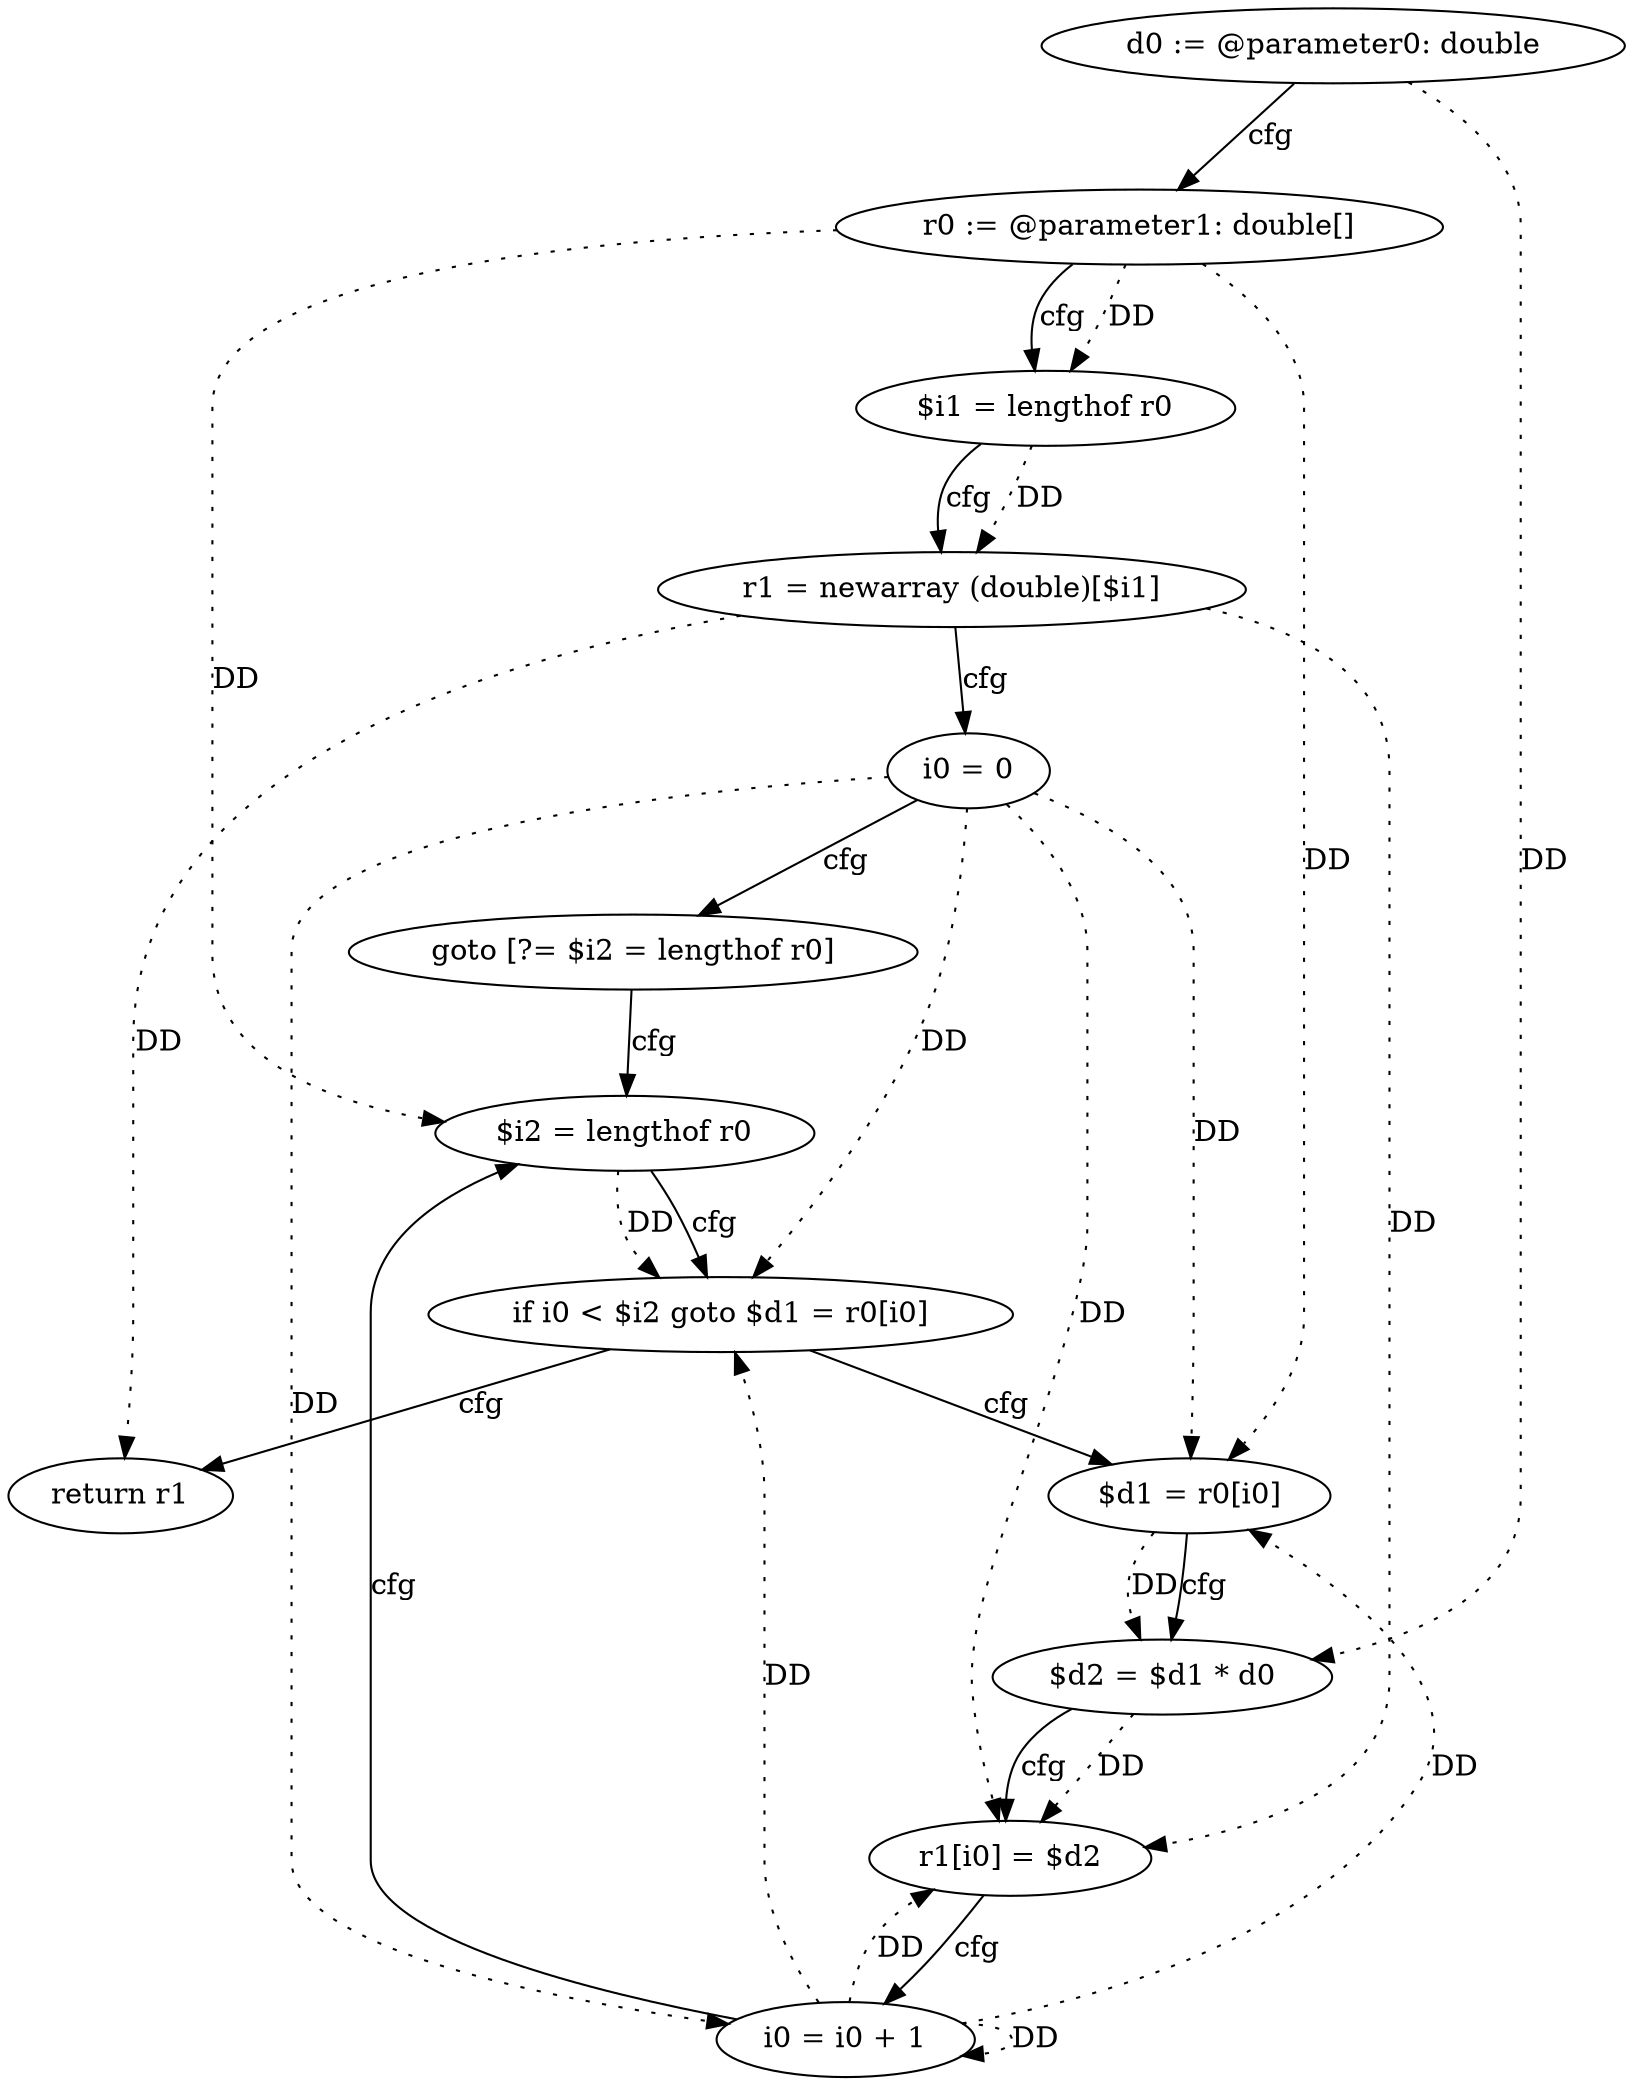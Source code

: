 digraph "scale" {
    "0" [label="d0 := @parameter0: double",];
    "1" [label="r0 := @parameter1: double[]",];
    "2" [label="$i1 = lengthof r0",];
    "3" [label="r1 = newarray (double)[$i1]",];
    "4" [label="i0 = 0",];
    "5" [label="goto [?= $i2 = lengthof r0]",];
    "6" [label="$d1 = r0[i0]",];
    "7" [label="$d2 = $d1 * d0",];
    "8" [label="r1[i0] = $d2",];
    "9" [label="i0 = i0 + 1",];
    "10" [label="$i2 = lengthof r0",];
    "11" [label="if i0 < $i2 goto $d1 = r0[i0]",];
    "12" [label="return r1",];
    "0"->"7" [label="DD",style=dotted,];
    "1"->"2" [label="DD",style=dotted,];
    "1"->"6" [label="DD",style=dotted,];
    "1"->"10" [label="DD",style=dotted,];
    "2"->"3" [label="DD",style=dotted,];
    "3"->"8" [label="DD",style=dotted,];
    "3"->"12" [label="DD",style=dotted,];
    "4"->"6" [label="DD",style=dotted,];
    "4"->"8" [label="DD",style=dotted,];
    "4"->"9" [label="DD",style=dotted,];
    "4"->"11" [label="DD",style=dotted,];
    "6"->"7" [label="DD",style=dotted,];
    "7"->"8" [label="DD",style=dotted,];
    "9"->"6" [label="DD",style=dotted,];
    "9"->"8" [label="DD",style=dotted,];
    "9"->"9" [label="DD",style=dotted,];
    "9"->"11" [label="DD",style=dotted,];
    "10"->"11" [label="DD",style=dotted,];
    "0"->"1" [label="cfg",];
    "1"->"2" [label="cfg",];
    "2"->"3" [label="cfg",];
    "3"->"4" [label="cfg",];
    "4"->"5" [label="cfg",];
    "5"->"10" [label="cfg",];
    "6"->"7" [label="cfg",];
    "7"->"8" [label="cfg",];
    "8"->"9" [label="cfg",];
    "9"->"10" [label="cfg",];
    "10"->"11" [label="cfg",];
    "11"->"12" [label="cfg",];
    "11"->"6" [label="cfg",];
}
